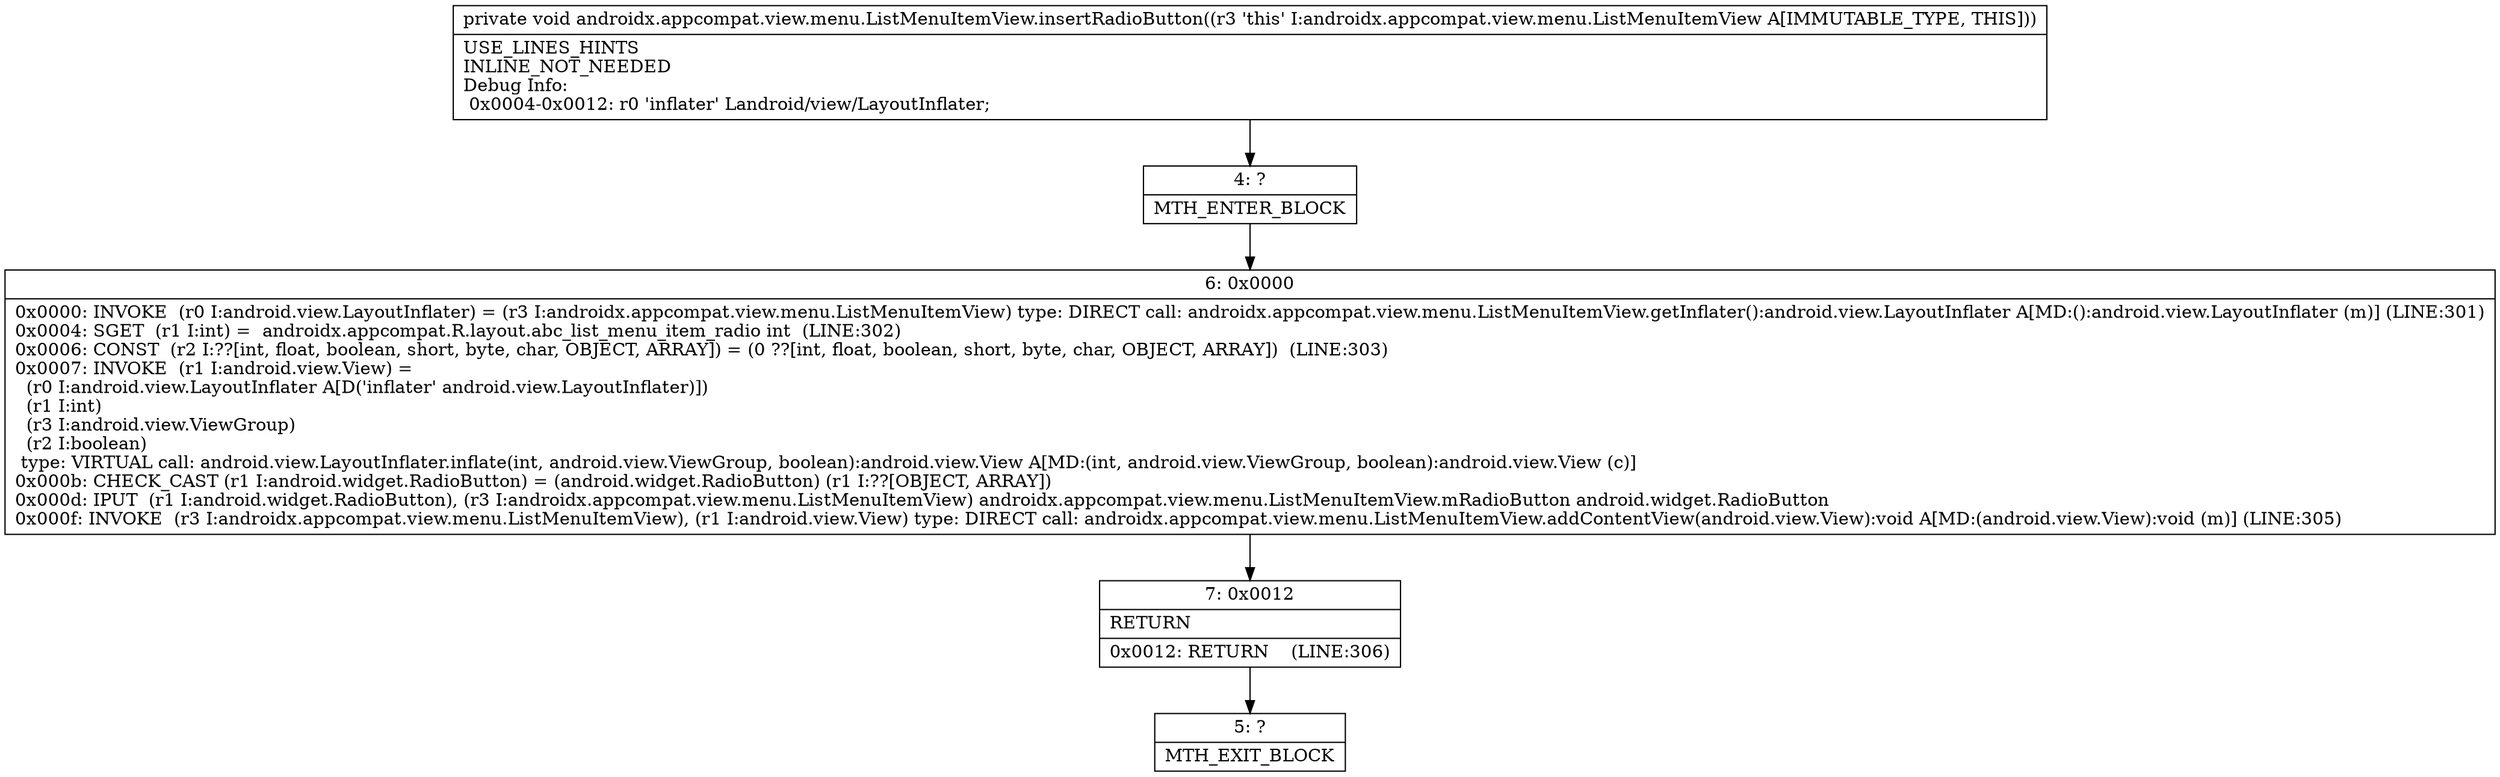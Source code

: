 digraph "CFG forandroidx.appcompat.view.menu.ListMenuItemView.insertRadioButton()V" {
Node_4 [shape=record,label="{4\:\ ?|MTH_ENTER_BLOCK\l}"];
Node_6 [shape=record,label="{6\:\ 0x0000|0x0000: INVOKE  (r0 I:android.view.LayoutInflater) = (r3 I:androidx.appcompat.view.menu.ListMenuItemView) type: DIRECT call: androidx.appcompat.view.menu.ListMenuItemView.getInflater():android.view.LayoutInflater A[MD:():android.view.LayoutInflater (m)] (LINE:301)\l0x0004: SGET  (r1 I:int) =  androidx.appcompat.R.layout.abc_list_menu_item_radio int  (LINE:302)\l0x0006: CONST  (r2 I:??[int, float, boolean, short, byte, char, OBJECT, ARRAY]) = (0 ??[int, float, boolean, short, byte, char, OBJECT, ARRAY])  (LINE:303)\l0x0007: INVOKE  (r1 I:android.view.View) = \l  (r0 I:android.view.LayoutInflater A[D('inflater' android.view.LayoutInflater)])\l  (r1 I:int)\l  (r3 I:android.view.ViewGroup)\l  (r2 I:boolean)\l type: VIRTUAL call: android.view.LayoutInflater.inflate(int, android.view.ViewGroup, boolean):android.view.View A[MD:(int, android.view.ViewGroup, boolean):android.view.View (c)]\l0x000b: CHECK_CAST (r1 I:android.widget.RadioButton) = (android.widget.RadioButton) (r1 I:??[OBJECT, ARRAY]) \l0x000d: IPUT  (r1 I:android.widget.RadioButton), (r3 I:androidx.appcompat.view.menu.ListMenuItemView) androidx.appcompat.view.menu.ListMenuItemView.mRadioButton android.widget.RadioButton \l0x000f: INVOKE  (r3 I:androidx.appcompat.view.menu.ListMenuItemView), (r1 I:android.view.View) type: DIRECT call: androidx.appcompat.view.menu.ListMenuItemView.addContentView(android.view.View):void A[MD:(android.view.View):void (m)] (LINE:305)\l}"];
Node_7 [shape=record,label="{7\:\ 0x0012|RETURN\l|0x0012: RETURN    (LINE:306)\l}"];
Node_5 [shape=record,label="{5\:\ ?|MTH_EXIT_BLOCK\l}"];
MethodNode[shape=record,label="{private void androidx.appcompat.view.menu.ListMenuItemView.insertRadioButton((r3 'this' I:androidx.appcompat.view.menu.ListMenuItemView A[IMMUTABLE_TYPE, THIS]))  | USE_LINES_HINTS\lINLINE_NOT_NEEDED\lDebug Info:\l  0x0004\-0x0012: r0 'inflater' Landroid\/view\/LayoutInflater;\l}"];
MethodNode -> Node_4;Node_4 -> Node_6;
Node_6 -> Node_7;
Node_7 -> Node_5;
}

